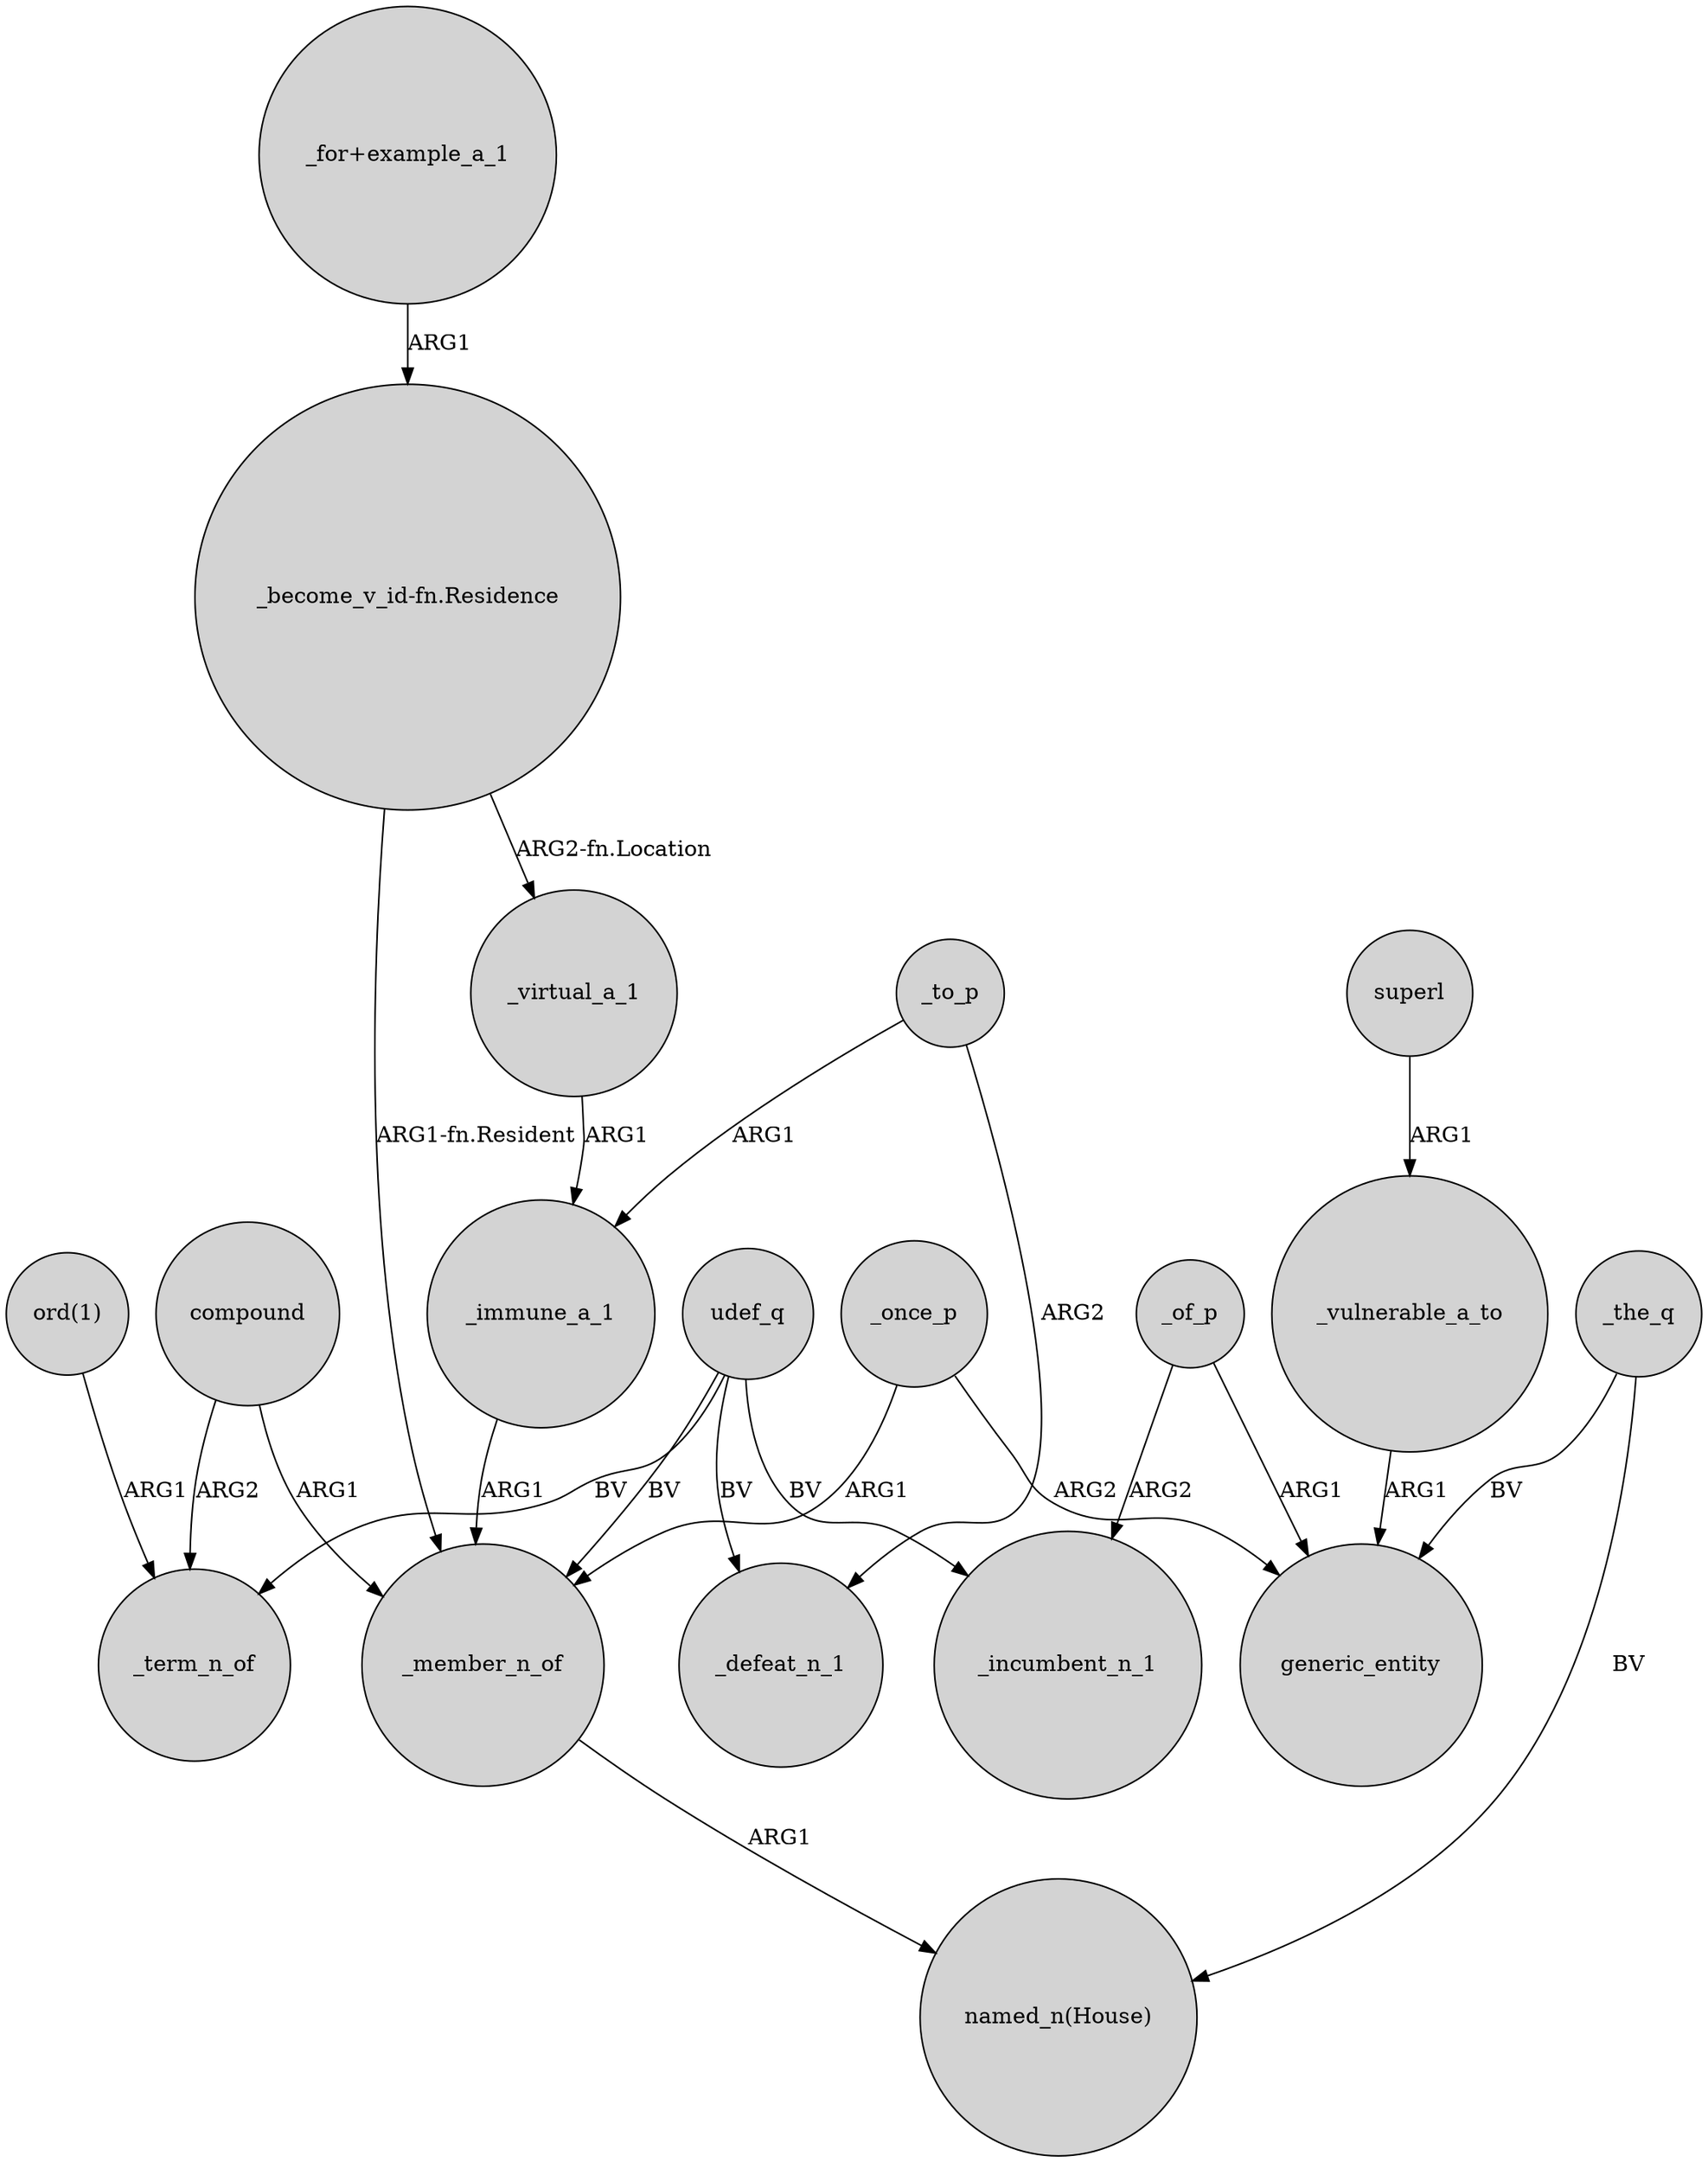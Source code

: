 digraph {
	node [shape=circle style=filled]
	udef_q -> _term_n_of [label=BV]
	udef_q -> _member_n_of [label=BV]
	_once_p -> _member_n_of [label=ARG1]
	"ord(1)" -> _term_n_of [label=ARG1]
	compound -> _term_n_of [label=ARG2]
	_vulnerable_a_to -> generic_entity [label=ARG1]
	_virtual_a_1 -> _immune_a_1 [label=ARG1]
	_member_n_of -> "named_n(House)" [label=ARG1]
	"_for+example_a_1" -> "_become_v_id-fn.Residence" [label=ARG1]
	_once_p -> generic_entity [label=ARG2]
	_of_p -> generic_entity [label=ARG1]
	_to_p -> _defeat_n_1 [label=ARG2]
	_of_p -> _incumbent_n_1 [label=ARG2]
	_the_q -> "named_n(House)" [label=BV]
	compound -> _member_n_of [label=ARG1]
	_the_q -> generic_entity [label=BV]
	superl -> _vulnerable_a_to [label=ARG1]
	udef_q -> _incumbent_n_1 [label=BV]
	_to_p -> _immune_a_1 [label=ARG1]
	_immune_a_1 -> _member_n_of [label=ARG1]
	"_become_v_id-fn.Residence" -> _member_n_of [label="ARG1-fn.Resident"]
	"_become_v_id-fn.Residence" -> _virtual_a_1 [label="ARG2-fn.Location"]
	udef_q -> _defeat_n_1 [label=BV]
}

